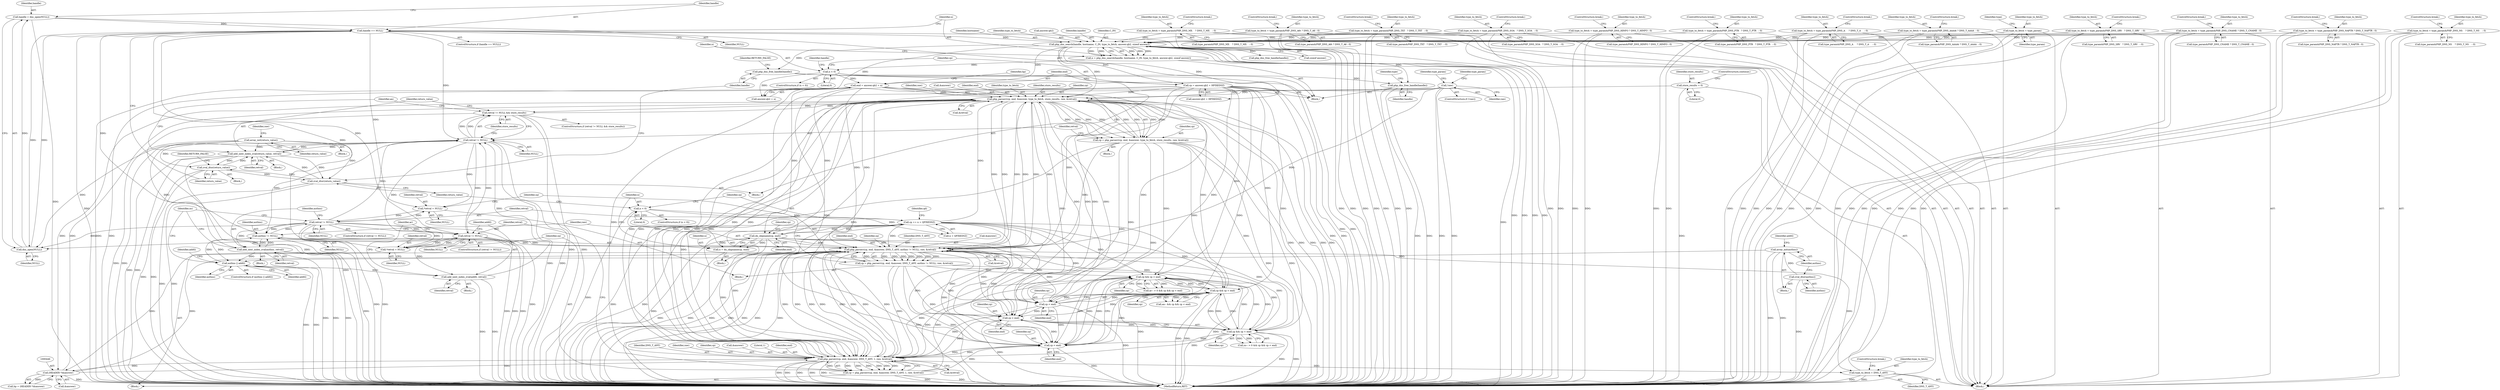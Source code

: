 digraph "0_php-src_2fefae47716d501aec41c1102f3fd4531f070b05@API" {
"1000614" [label="(Call,php_dns_free_handle(handle))"];
"1000411" [label="(Call,php_dns_search(handle, hostname, C_IN, type_to_fetch, answer.qb2, sizeof answer))"];
"1000402" [label="(Call,handle == NULL)"];
"1000397" [label="(Call,handle = dns_open(NULL))"];
"1000399" [label="(Call,dns_open(NULL))"];
"1000524" [label="(Call,retval != NULL)"];
"1000568" [label="(Call,retval != NULL)"];
"1000550" [label="(Call,*retval = NULL)"];
"1000561" [label="(Call,authns != NULL)"];
"1000533" [label="(Call,authns || addtl)"];
"1000572" [label="(Call,add_next_index_zval(authns, retval))"];
"1000174" [label="(Call,array_init(authns))"];
"1000172" [label="(Call,zval_dtor(authns))"];
"1000611" [label="(Call,add_next_index_zval(addtl, retval))"];
"1000607" [label="(Call,retval != NULL)"];
"1000591" [label="(Call,*retval = NULL)"];
"1000529" [label="(Call,add_next_index_zval(return_value, retval))"];
"1000209" [label="(Call,array_init(return_value))"];
"1000406" [label="(Call,zval_dtor(return_value))"];
"1000489" [label="(Call,zval_dtor(return_value))"];
"1000325" [label="(Call,type_to_fetch = type_param&PHP_DNS_MX    ? DNS_T_MX    : 0)"];
"1000375" [label="(Call,type_to_fetch = type_param&PHP_DNS_A6\t ? DNS_T_A6 : 0)"];
"1000335" [label="(Call,type_to_fetch = type_param&PHP_DNS_TXT   ? DNS_T_TXT   : 0)"];
"1000295" [label="(Call,type_to_fetch = type_param&PHP_DNS_SOA   ? DNS_T_SOA   : 0)"];
"1000315" [label="(Call,type_to_fetch = type_param&PHP_DNS_HINFO ? DNS_T_HINFO : 0)"];
"1000305" [label="(Call,type_to_fetch = type_param&PHP_DNS_PTR   ? DNS_T_PTR   : 0)"];
"1000265" [label="(Call,type_to_fetch = type_param&PHP_DNS_A     ? DNS_T_A     : 0)"];
"1000390" [label="(Call,type_to_fetch = DNS_T_ANY)"];
"1000555" [label="(Call,php_parserr(cp, end, &answer, DNS_T_ANY, authns != NULL, raw, &retval))"];
"1000553" [label="(Call,cp = php_parserr(cp, end, &answer, DNS_T_ANY, authns != NULL, raw, &retval))"];
"1000510" [label="(Call,cp = php_parserr(cp, end, &answer, type_to_fetch, store_results, raw, &retval))"];
"1000512" [label="(Call,php_parserr(cp, end, &answer, type_to_fetch, store_results, raw, &retval))"];
"1000494" [label="(Call,cp += n + QFIXEDSZ)"];
"1000485" [label="(Call,n < 0)"];
"1000479" [label="(Call,n = dn_skipname(cp, end))"];
"1000481" [label="(Call,dn_skipname(cp, end))"];
"1000429" [label="(Call,cp = answer.qb2 + HFIXEDSZ)"];
"1000436" [label="(Call,end = answer.qb2 + n)"];
"1000422" [label="(Call,n < 0)"];
"1000409" [label="(Call,n = php_dns_search(handle, hostname, C_IN, type_to_fetch, answer.qb2, sizeof answer))"];
"1000503" [label="(Call,cp && cp < end)"];
"1000505" [label="(Call,cp < end)"];
"1000584" [label="(Call,cp && cp < end)"];
"1000594" [label="(Call,cp = php_parserr(cp, end, &answer, DNS_T_ANY, 1, raw, &retval))"];
"1000596" [label="(Call,php_parserr(cp, end, &answer, DNS_T_ANY, 1, raw, &retval))"];
"1000543" [label="(Call,cp && cp < end)"];
"1000545" [label="(Call,cp < end)"];
"1000586" [label="(Call,cp < end)"];
"1000445" [label="(Call,(HEADER *)&answer)"];
"1000184" [label="(Call,!raw)"];
"1000523" [label="(Call,retval != NULL && store_results)"];
"1000385" [label="(Call,store_results = 0)"];
"1000345" [label="(Call,type_to_fetch = type_param&PHP_DNS_AAAA\t ? DNS_T_AAAA  : 0)"];
"1000255" [label="(Call,type_to_fetch = type_param)"];
"1000355" [label="(Call,type_to_fetch = type_param&PHP_DNS_SRV   ? DNS_T_SRV   : 0)"];
"1000285" [label="(Call,type_to_fetch = type_param&PHP_DNS_CNAME ? DNS_T_CNAME : 0)"];
"1000365" [label="(Call,type_to_fetch = type_param&PHP_DNS_NAPTR ? DNS_T_NAPTR : 0)"];
"1000275" [label="(Call,type_to_fetch = type_param&PHP_DNS_NS    ? DNS_T_NS    : 0)"];
"1000491" [label="(Call,php_dns_free_handle(handle))"];
"1000396" [label="(Block,)"];
"1000404" [label="(Identifier,NULL)"];
"1000246" [label="(Identifier,type)"];
"1000175" [label="(Identifier,authns)"];
"1000484" [label="(ControlStructure,if (n < 0))"];
"1000500" [label="(Call,an-- && cp && cp < end)"];
"1000296" [label="(Identifier,type_to_fetch)"];
"1000409" [label="(Call,n = php_dns_search(handle, hostname, C_IN, type_to_fetch, answer.qb2, sizeof answer))"];
"1000607" [label="(Call,retval != NULL)"];
"1000363" [label="(ControlStructure,break;)"];
"1000570" [label="(Identifier,NULL)"];
"1000613" [label="(Identifier,retval)"];
"1000386" [label="(Identifier,store_results)"];
"1000267" [label="(Call,type_param&PHP_DNS_A     ? DNS_T_A     : 0)"];
"1000572" [label="(Call,add_next_index_zval(authns, retval))"];
"1000266" [label="(Identifier,type_to_fetch)"];
"1000614" [label="(Call,php_dns_free_handle(handle))"];
"1000591" [label="(Call,*retval = NULL)"];
"1000177" [label="(Identifier,addtl)"];
"1000478" [label="(Block,)"];
"1000422" [label="(Call,n < 0)"];
"1000447" [label="(Call,&answer)"];
"1000411" [label="(Call,php_dns_search(handle, hostname, C_IN, type_to_fetch, answer.qb2, sizeof answer))"];
"1000317" [label="(Call,type_param&PHP_DNS_HINFO ? DNS_T_HINFO : 0)"];
"1000541" [label="(Identifier,ns)"];
"1000571" [label="(Block,)"];
"1000257" [label="(Identifier,type_param)"];
"1000513" [label="(Identifier,cp)"];
"1000546" [label="(Identifier,cp)"];
"1000297" [label="(Call,type_param&PHP_DNS_SOA   ? DNS_T_SOA   : 0)"];
"1000413" [label="(Identifier,hostname)"];
"1000486" [label="(Identifier,n)"];
"1000276" [label="(Identifier,type_to_fetch)"];
"1000567" [label="(ControlStructure,if (retval != NULL))"];
"1000427" [label="(Identifier,handle)"];
"1000345" [label="(Call,type_to_fetch = type_param&PHP_DNS_AAAA\t ? DNS_T_AAAA  : 0)"];
"1000560" [label="(Identifier,DNS_T_ANY)"];
"1000212" [label="(Identifier,raw)"];
"1000586" [label="(Call,cp < end)"];
"1000610" [label="(Block,)"];
"1000393" [label="(ControlStructure,break;)"];
"1000392" [label="(Identifier,DNS_T_ANY)"];
"1000544" [label="(Identifier,cp)"];
"1000576" [label="(Identifier,addtl)"];
"1000551" [label="(Identifier,retval)"];
"1000488" [label="(Block,)"];
"1000543" [label="(Call,cp && cp < end)"];
"1000277" [label="(Call,type_param&PHP_DNS_NS    ? DNS_T_NS    : 0)"];
"1000615" [label="(Identifier,handle)"];
"1000335" [label="(Call,type_to_fetch = type_param&PHP_DNS_TXT   ? DNS_T_TXT   : 0)"];
"1000519" [label="(Identifier,raw)"];
"1000502" [label="(Identifier,an)"];
"1000515" [label="(Call,&answer)"];
"1000385" [label="(Call,store_results = 0)"];
"1000579" [label="(Call,ar-- > 0 && cp && cp < end)"];
"1000210" [label="(Identifier,return_value)"];
"1000400" [label="(Identifier,NULL)"];
"1000514" [label="(Identifier,end)"];
"1000424" [label="(Literal,0)"];
"1000391" [label="(Identifier,type_to_fetch)"];
"1000602" [label="(Literal,1)"];
"1000259" [label="(Identifier,type)"];
"1000555" [label="(Call,php_parserr(cp, end, &answer, DNS_T_ANY, authns != NULL, raw, &retval))"];
"1000445" [label="(Call,(HEADER *)&answer)"];
"1000510" [label="(Call,cp = php_parserr(cp, end, &answer, type_to_fetch, store_results, raw, &retval))"];
"1000183" [label="(ControlStructure,if (!raw))"];
"1000408" [label="(Identifier,RETURN_FALSE)"];
"1000265" [label="(Call,type_to_fetch = type_param&PHP_DNS_A     ? DNS_T_A     : 0)"];
"1000405" [label="(Block,)"];
"1000375" [label="(Call,type_to_fetch = type_param&PHP_DNS_A6\t ? DNS_T_A6 : 0)"];
"1000325" [label="(Call,type_to_fetch = type_param&PHP_DNS_MX    ? DNS_T_MX    : 0)"];
"1000346" [label="(Identifier,type_to_fetch)"];
"1000491" [label="(Call,php_dns_free_handle(handle))"];
"1000520" [label="(Call,&retval)"];
"1000538" [label="(Call,ns-- > 0 && cp && cp < end)"];
"1000558" [label="(Call,&answer)"];
"1000512" [label="(Call,php_parserr(cp, end, &answer, type_to_fetch, store_results, raw, &retval))"];
"1000209" [label="(Call,array_init(return_value))"];
"1000275" [label="(Call,type_to_fetch = type_param&PHP_DNS_NS    ? DNS_T_NS    : 0)"];
"1000185" [label="(Identifier,raw)"];
"1000415" [label="(Identifier,type_to_fetch)"];
"1000608" [label="(Identifier,retval)"];
"1000366" [label="(Identifier,type_to_fetch)"];
"1000557" [label="(Identifier,end)"];
"1000376" [label="(Identifier,type_to_fetch)"];
"1000431" [label="(Call,answer.qb2 + HFIXEDSZ)"];
"1000305" [label="(Call,type_to_fetch = type_param&PHP_DNS_PTR   ? DNS_T_PTR   : 0)"];
"1000532" [label="(ControlStructure,if (authns || addtl))"];
"1000489" [label="(Call,zval_dtor(return_value))"];
"1000582" [label="(Identifier,ar)"];
"1000303" [label="(ControlStructure,break;)"];
"1000285" [label="(Call,type_to_fetch = type_param&PHP_DNS_CNAME ? DNS_T_CNAME : 0)"];
"1000295" [label="(Call,type_to_fetch = type_param&PHP_DNS_SOA   ? DNS_T_SOA   : 0)"];
"1000593" [label="(Identifier,NULL)"];
"1000430" [label="(Identifier,cp)"];
"1000255" [label="(Call,type_to_fetch = type_param)"];
"1000171" [label="(Block,)"];
"1000256" [label="(Identifier,type_to_fetch)"];
"1000612" [label="(Identifier,addtl)"];
"1000507" [label="(Identifier,end)"];
"1000416" [label="(Call,answer.qb2)"];
"1000550" [label="(Call,*retval = NULL)"];
"1000569" [label="(Identifier,retval)"];
"1000503" [label="(Call,cp && cp < end)"];
"1000426" [label="(Call,php_dns_free_handle(handle))"];
"1000584" [label="(Call,cp && cp < end)"];
"1000365" [label="(Call,type_to_fetch = type_param&PHP_DNS_NAPTR ? DNS_T_NAPTR : 0)"];
"1000327" [label="(Call,type_param&PHP_DNS_MX    ? DNS_T_MX    : 0)"];
"1000438" [label="(Call,answer.qb2 + n)"];
"1000337" [label="(Call,type_param&PHP_DNS_TXT   ? DNS_T_TXT   : 0)"];
"1000336" [label="(Identifier,type_to_fetch)"];
"1000483" [label="(Identifier,end)"];
"1000563" [label="(Identifier,NULL)"];
"1000373" [label="(ControlStructure,break;)"];
"1000565" [label="(Call,&retval)"];
"1000283" [label="(ControlStructure,break;)"];
"1000554" [label="(Identifier,cp)"];
"1000323" [label="(ControlStructure,break;)"];
"1000315" [label="(Call,type_to_fetch = type_param&PHP_DNS_HINFO ? DNS_T_HINFO : 0)"];
"1000110" [label="(Block,)"];
"1000553" [label="(Call,cp = php_parserr(cp, end, &answer, DNS_T_ANY, authns != NULL, raw, &retval))"];
"1000588" [label="(Identifier,end)"];
"1000412" [label="(Identifier,handle)"];
"1000545" [label="(Call,cp < end)"];
"1000504" [label="(Identifier,cp)"];
"1000443" [label="(Call,hp = (HEADER *)&answer)"];
"1000387" [label="(Literal,0)"];
"1000173" [label="(Identifier,authns)"];
"1000353" [label="(ControlStructure,break;)"];
"1000253" [label="(Block,)"];
"1000552" [label="(Identifier,NULL)"];
"1000598" [label="(Identifier,end)"];
"1000421" [label="(ControlStructure,if (n < 0))"];
"1000397" [label="(Call,handle = dns_open(NULL))"];
"1000347" [label="(Call,type_param&PHP_DNS_AAAA\t ? DNS_T_AAAA  : 0)"];
"1000383" [label="(ControlStructure,break;)"];
"1000357" [label="(Call,type_param&PHP_DNS_SRV   ? DNS_T_SRV   : 0)"];
"1000356" [label="(Identifier,type_to_fetch)"];
"1000496" [label="(Call,n + QFIXEDSZ)"];
"1000493" [label="(Identifier,RETURN_FALSE)"];
"1000522" [label="(ControlStructure,if (retval != NULL && store_results))"];
"1000511" [label="(Identifier,cp)"];
"1000530" [label="(Identifier,return_value)"];
"1000494" [label="(Call,cp += n + QFIXEDSZ)"];
"1000495" [label="(Identifier,cp)"];
"1000601" [label="(Identifier,DNS_T_ANY)"];
"1000202" [label="(Identifier,type_param)"];
"1000407" [label="(Identifier,return_value)"];
"1000287" [label="(Call,type_param&PHP_DNS_CNAME ? DNS_T_CNAME : 0)"];
"1000492" [label="(Identifier,handle)"];
"1000367" [label="(Call,type_param&PHP_DNS_NAPTR ? DNS_T_NAPTR : 0)"];
"1000564" [label="(Identifier,raw)"];
"1000326" [label="(Identifier,type_to_fetch)"];
"1000479" [label="(Call,n = dn_skipname(cp, end))"];
"1000414" [label="(Identifier,C_IN)"];
"1000547" [label="(Identifier,end)"];
"1000333" [label="(ControlStructure,break;)"];
"1000437" [label="(Identifier,end)"];
"1000604" [label="(Call,&retval)"];
"1000585" [label="(Identifier,cp)"];
"1000562" [label="(Identifier,authns)"];
"1000307" [label="(Call,type_param&PHP_DNS_PTR   ? DNS_T_PTR   : 0)"];
"1000390" [label="(Call,type_to_fetch = DNS_T_ANY)"];
"1000286" [label="(Identifier,type_to_fetch)"];
"1000403" [label="(Identifier,handle)"];
"1000548" [label="(Block,)"];
"1000611" [label="(Call,add_next_index_zval(addtl, retval))"];
"1000487" [label="(Literal,0)"];
"1000587" [label="(Identifier,cp)"];
"1000506" [label="(Identifier,cp)"];
"1000476" [label="(Identifier,qd)"];
"1000490" [label="(Identifier,return_value)"];
"1000603" [label="(Identifier,raw)"];
"1000594" [label="(Call,cp = php_parserr(cp, end, &answer, DNS_T_ANY, 1, raw, &retval))"];
"1000529" [label="(Call,add_next_index_zval(return_value, retval))"];
"1000533" [label="(Call,authns || addtl)"];
"1000399" [label="(Call,dns_open(NULL))"];
"1000556" [label="(Identifier,cp)"];
"1000595" [label="(Identifier,cp)"];
"1000480" [label="(Identifier,n)"];
"1000531" [label="(Identifier,retval)"];
"1000190" [label="(Identifier,type_param)"];
"1000609" [label="(Identifier,NULL)"];
"1000526" [label="(Identifier,NULL)"];
"1000534" [label="(Identifier,authns)"];
"1000316" [label="(Identifier,type_to_fetch)"];
"1000528" [label="(Block,)"];
"1000273" [label="(ControlStructure,break;)"];
"1000436" [label="(Call,end = answer.qb2 + n)"];
"1000508" [label="(Block,)"];
"1000527" [label="(Identifier,store_results)"];
"1000596" [label="(Call,php_parserr(cp, end, &answer, DNS_T_ANY, 1, raw, &retval))"];
"1000525" [label="(Identifier,retval)"];
"1000174" [label="(Call,array_init(authns))"];
"1000355" [label="(Call,type_to_fetch = type_param&PHP_DNS_SRV   ? DNS_T_SRV   : 0)"];
"1000517" [label="(Identifier,type_to_fetch)"];
"1000406" [label="(Call,zval_dtor(return_value))"];
"1000377" [label="(Call,type_param&PHP_DNS_A6\t ? DNS_T_A6 : 0)"];
"1000606" [label="(ControlStructure,if (retval != NULL))"];
"1000597" [label="(Identifier,cp)"];
"1000485" [label="(Call,n < 0)"];
"1000401" [label="(ControlStructure,if (handle == NULL))"];
"1000313" [label="(ControlStructure,break;)"];
"1000573" [label="(Identifier,authns)"];
"1000184" [label="(Call,!raw)"];
"1000589" [label="(Block,)"];
"1000523" [label="(Call,retval != NULL && store_results)"];
"1000429" [label="(Call,cp = answer.qb2 + HFIXEDSZ)"];
"1000574" [label="(Identifier,retval)"];
"1000423" [label="(Identifier,n)"];
"1000398" [label="(Identifier,handle)"];
"1000561" [label="(Call,authns != NULL)"];
"1000306" [label="(Identifier,type_to_fetch)"];
"1000524" [label="(Call,retval != NULL)"];
"1000535" [label="(Identifier,addtl)"];
"1000419" [label="(Call,sizeof answer)"];
"1000482" [label="(Identifier,cp)"];
"1000592" [label="(Identifier,retval)"];
"1000410" [label="(Identifier,n)"];
"1000505" [label="(Call,cp < end)"];
"1000444" [label="(Identifier,hp)"];
"1000388" [label="(ControlStructure,continue;)"];
"1000599" [label="(Call,&answer)"];
"1000616" [label="(MethodReturn,RET)"];
"1000343" [label="(ControlStructure,break;)"];
"1000402" [label="(Call,handle == NULL)"];
"1000568" [label="(Call,retval != NULL)"];
"1000481" [label="(Call,dn_skipname(cp, end))"];
"1000172" [label="(Call,zval_dtor(authns))"];
"1000293" [label="(ControlStructure,break;)"];
"1000518" [label="(Identifier,store_results)"];
"1000614" -> "1000396"  [label="AST: "];
"1000614" -> "1000615"  [label="CFG: "];
"1000615" -> "1000614"  [label="AST: "];
"1000246" -> "1000614"  [label="CFG: "];
"1000614" -> "1000616"  [label="DDG: "];
"1000614" -> "1000616"  [label="DDG: "];
"1000411" -> "1000614"  [label="DDG: "];
"1000491" -> "1000614"  [label="DDG: "];
"1000411" -> "1000409"  [label="AST: "];
"1000411" -> "1000419"  [label="CFG: "];
"1000412" -> "1000411"  [label="AST: "];
"1000413" -> "1000411"  [label="AST: "];
"1000414" -> "1000411"  [label="AST: "];
"1000415" -> "1000411"  [label="AST: "];
"1000416" -> "1000411"  [label="AST: "];
"1000419" -> "1000411"  [label="AST: "];
"1000409" -> "1000411"  [label="CFG: "];
"1000411" -> "1000616"  [label="DDG: "];
"1000411" -> "1000616"  [label="DDG: "];
"1000411" -> "1000616"  [label="DDG: "];
"1000411" -> "1000616"  [label="DDG: "];
"1000411" -> "1000409"  [label="DDG: "];
"1000411" -> "1000409"  [label="DDG: "];
"1000411" -> "1000409"  [label="DDG: "];
"1000411" -> "1000409"  [label="DDG: "];
"1000411" -> "1000409"  [label="DDG: "];
"1000402" -> "1000411"  [label="DDG: "];
"1000325" -> "1000411"  [label="DDG: "];
"1000375" -> "1000411"  [label="DDG: "];
"1000335" -> "1000411"  [label="DDG: "];
"1000295" -> "1000411"  [label="DDG: "];
"1000315" -> "1000411"  [label="DDG: "];
"1000305" -> "1000411"  [label="DDG: "];
"1000265" -> "1000411"  [label="DDG: "];
"1000390" -> "1000411"  [label="DDG: "];
"1000345" -> "1000411"  [label="DDG: "];
"1000255" -> "1000411"  [label="DDG: "];
"1000355" -> "1000411"  [label="DDG: "];
"1000285" -> "1000411"  [label="DDG: "];
"1000365" -> "1000411"  [label="DDG: "];
"1000275" -> "1000411"  [label="DDG: "];
"1000411" -> "1000426"  [label="DDG: "];
"1000411" -> "1000429"  [label="DDG: "];
"1000411" -> "1000431"  [label="DDG: "];
"1000411" -> "1000436"  [label="DDG: "];
"1000411" -> "1000438"  [label="DDG: "];
"1000411" -> "1000491"  [label="DDG: "];
"1000411" -> "1000512"  [label="DDG: "];
"1000402" -> "1000401"  [label="AST: "];
"1000402" -> "1000404"  [label="CFG: "];
"1000403" -> "1000402"  [label="AST: "];
"1000404" -> "1000402"  [label="AST: "];
"1000407" -> "1000402"  [label="CFG: "];
"1000410" -> "1000402"  [label="CFG: "];
"1000402" -> "1000616"  [label="DDG: "];
"1000402" -> "1000616"  [label="DDG: "];
"1000402" -> "1000399"  [label="DDG: "];
"1000397" -> "1000402"  [label="DDG: "];
"1000399" -> "1000402"  [label="DDG: "];
"1000402" -> "1000524"  [label="DDG: "];
"1000402" -> "1000550"  [label="DDG: "];
"1000402" -> "1000561"  [label="DDG: "];
"1000402" -> "1000591"  [label="DDG: "];
"1000402" -> "1000607"  [label="DDG: "];
"1000397" -> "1000396"  [label="AST: "];
"1000397" -> "1000399"  [label="CFG: "];
"1000398" -> "1000397"  [label="AST: "];
"1000399" -> "1000397"  [label="AST: "];
"1000403" -> "1000397"  [label="CFG: "];
"1000397" -> "1000616"  [label="DDG: "];
"1000399" -> "1000397"  [label="DDG: "];
"1000399" -> "1000400"  [label="CFG: "];
"1000400" -> "1000399"  [label="AST: "];
"1000524" -> "1000399"  [label="DDG: "];
"1000568" -> "1000399"  [label="DDG: "];
"1000607" -> "1000399"  [label="DDG: "];
"1000524" -> "1000523"  [label="AST: "];
"1000524" -> "1000526"  [label="CFG: "];
"1000525" -> "1000524"  [label="AST: "];
"1000526" -> "1000524"  [label="AST: "];
"1000527" -> "1000524"  [label="CFG: "];
"1000523" -> "1000524"  [label="CFG: "];
"1000524" -> "1000616"  [label="DDG: "];
"1000524" -> "1000616"  [label="DDG: "];
"1000524" -> "1000523"  [label="DDG: "];
"1000524" -> "1000523"  [label="DDG: "];
"1000568" -> "1000524"  [label="DDG: "];
"1000611" -> "1000524"  [label="DDG: "];
"1000529" -> "1000524"  [label="DDG: "];
"1000607" -> "1000524"  [label="DDG: "];
"1000572" -> "1000524"  [label="DDG: "];
"1000524" -> "1000529"  [label="DDG: "];
"1000524" -> "1000550"  [label="DDG: "];
"1000524" -> "1000561"  [label="DDG: "];
"1000524" -> "1000591"  [label="DDG: "];
"1000524" -> "1000607"  [label="DDG: "];
"1000568" -> "1000567"  [label="AST: "];
"1000568" -> "1000570"  [label="CFG: "];
"1000569" -> "1000568"  [label="AST: "];
"1000570" -> "1000568"  [label="AST: "];
"1000541" -> "1000568"  [label="CFG: "];
"1000573" -> "1000568"  [label="CFG: "];
"1000568" -> "1000616"  [label="DDG: "];
"1000568" -> "1000616"  [label="DDG: "];
"1000568" -> "1000616"  [label="DDG: "];
"1000568" -> "1000550"  [label="DDG: "];
"1000568" -> "1000561"  [label="DDG: "];
"1000550" -> "1000568"  [label="DDG: "];
"1000561" -> "1000568"  [label="DDG: "];
"1000568" -> "1000572"  [label="DDG: "];
"1000568" -> "1000591"  [label="DDG: "];
"1000568" -> "1000607"  [label="DDG: "];
"1000550" -> "1000548"  [label="AST: "];
"1000550" -> "1000552"  [label="CFG: "];
"1000551" -> "1000550"  [label="AST: "];
"1000552" -> "1000550"  [label="AST: "];
"1000554" -> "1000550"  [label="CFG: "];
"1000561" -> "1000555"  [label="AST: "];
"1000561" -> "1000563"  [label="CFG: "];
"1000562" -> "1000561"  [label="AST: "];
"1000563" -> "1000561"  [label="AST: "];
"1000564" -> "1000561"  [label="CFG: "];
"1000561" -> "1000616"  [label="DDG: "];
"1000561" -> "1000533"  [label="DDG: "];
"1000561" -> "1000555"  [label="DDG: "];
"1000561" -> "1000555"  [label="DDG: "];
"1000533" -> "1000561"  [label="DDG: "];
"1000572" -> "1000561"  [label="DDG: "];
"1000561" -> "1000572"  [label="DDG: "];
"1000533" -> "1000532"  [label="AST: "];
"1000533" -> "1000534"  [label="CFG: "];
"1000533" -> "1000535"  [label="CFG: "];
"1000534" -> "1000533"  [label="AST: "];
"1000535" -> "1000533"  [label="AST: "];
"1000541" -> "1000533"  [label="CFG: "];
"1000576" -> "1000533"  [label="CFG: "];
"1000533" -> "1000616"  [label="DDG: "];
"1000533" -> "1000616"  [label="DDG: "];
"1000572" -> "1000533"  [label="DDG: "];
"1000174" -> "1000533"  [label="DDG: "];
"1000533" -> "1000611"  [label="DDG: "];
"1000572" -> "1000571"  [label="AST: "];
"1000572" -> "1000574"  [label="CFG: "];
"1000573" -> "1000572"  [label="AST: "];
"1000574" -> "1000572"  [label="AST: "];
"1000541" -> "1000572"  [label="CFG: "];
"1000572" -> "1000616"  [label="DDG: "];
"1000572" -> "1000616"  [label="DDG: "];
"1000572" -> "1000616"  [label="DDG: "];
"1000174" -> "1000171"  [label="AST: "];
"1000174" -> "1000175"  [label="CFG: "];
"1000175" -> "1000174"  [label="AST: "];
"1000177" -> "1000174"  [label="CFG: "];
"1000174" -> "1000616"  [label="DDG: "];
"1000174" -> "1000616"  [label="DDG: "];
"1000172" -> "1000174"  [label="DDG: "];
"1000172" -> "1000171"  [label="AST: "];
"1000172" -> "1000173"  [label="CFG: "];
"1000173" -> "1000172"  [label="AST: "];
"1000175" -> "1000172"  [label="CFG: "];
"1000172" -> "1000616"  [label="DDG: "];
"1000611" -> "1000610"  [label="AST: "];
"1000611" -> "1000613"  [label="CFG: "];
"1000612" -> "1000611"  [label="AST: "];
"1000613" -> "1000611"  [label="AST: "];
"1000582" -> "1000611"  [label="CFG: "];
"1000611" -> "1000616"  [label="DDG: "];
"1000611" -> "1000616"  [label="DDG: "];
"1000607" -> "1000611"  [label="DDG: "];
"1000607" -> "1000606"  [label="AST: "];
"1000607" -> "1000609"  [label="CFG: "];
"1000608" -> "1000607"  [label="AST: "];
"1000609" -> "1000607"  [label="AST: "];
"1000582" -> "1000607"  [label="CFG: "];
"1000612" -> "1000607"  [label="CFG: "];
"1000607" -> "1000616"  [label="DDG: "];
"1000607" -> "1000616"  [label="DDG: "];
"1000607" -> "1000616"  [label="DDG: "];
"1000607" -> "1000591"  [label="DDG: "];
"1000591" -> "1000607"  [label="DDG: "];
"1000591" -> "1000589"  [label="AST: "];
"1000591" -> "1000593"  [label="CFG: "];
"1000592" -> "1000591"  [label="AST: "];
"1000593" -> "1000591"  [label="AST: "];
"1000595" -> "1000591"  [label="CFG: "];
"1000529" -> "1000528"  [label="AST: "];
"1000529" -> "1000531"  [label="CFG: "];
"1000530" -> "1000529"  [label="AST: "];
"1000531" -> "1000529"  [label="AST: "];
"1000502" -> "1000529"  [label="CFG: "];
"1000529" -> "1000616"  [label="DDG: "];
"1000529" -> "1000616"  [label="DDG: "];
"1000529" -> "1000616"  [label="DDG: "];
"1000529" -> "1000406"  [label="DDG: "];
"1000529" -> "1000489"  [label="DDG: "];
"1000209" -> "1000529"  [label="DDG: "];
"1000406" -> "1000529"  [label="DDG: "];
"1000489" -> "1000529"  [label="DDG: "];
"1000209" -> "1000110"  [label="AST: "];
"1000209" -> "1000210"  [label="CFG: "];
"1000210" -> "1000209"  [label="AST: "];
"1000212" -> "1000209"  [label="CFG: "];
"1000209" -> "1000616"  [label="DDG: "];
"1000209" -> "1000616"  [label="DDG: "];
"1000209" -> "1000406"  [label="DDG: "];
"1000209" -> "1000489"  [label="DDG: "];
"1000406" -> "1000405"  [label="AST: "];
"1000406" -> "1000407"  [label="CFG: "];
"1000407" -> "1000406"  [label="AST: "];
"1000408" -> "1000406"  [label="CFG: "];
"1000406" -> "1000616"  [label="DDG: "];
"1000406" -> "1000616"  [label="DDG: "];
"1000489" -> "1000406"  [label="DDG: "];
"1000406" -> "1000489"  [label="DDG: "];
"1000489" -> "1000488"  [label="AST: "];
"1000489" -> "1000490"  [label="CFG: "];
"1000490" -> "1000489"  [label="AST: "];
"1000492" -> "1000489"  [label="CFG: "];
"1000489" -> "1000616"  [label="DDG: "];
"1000489" -> "1000616"  [label="DDG: "];
"1000325" -> "1000253"  [label="AST: "];
"1000325" -> "1000327"  [label="CFG: "];
"1000326" -> "1000325"  [label="AST: "];
"1000327" -> "1000325"  [label="AST: "];
"1000333" -> "1000325"  [label="CFG: "];
"1000325" -> "1000616"  [label="DDG: "];
"1000325" -> "1000616"  [label="DDG: "];
"1000375" -> "1000253"  [label="AST: "];
"1000375" -> "1000377"  [label="CFG: "];
"1000376" -> "1000375"  [label="AST: "];
"1000377" -> "1000375"  [label="AST: "];
"1000383" -> "1000375"  [label="CFG: "];
"1000375" -> "1000616"  [label="DDG: "];
"1000375" -> "1000616"  [label="DDG: "];
"1000335" -> "1000253"  [label="AST: "];
"1000335" -> "1000337"  [label="CFG: "];
"1000336" -> "1000335"  [label="AST: "];
"1000337" -> "1000335"  [label="AST: "];
"1000343" -> "1000335"  [label="CFG: "];
"1000335" -> "1000616"  [label="DDG: "];
"1000335" -> "1000616"  [label="DDG: "];
"1000295" -> "1000253"  [label="AST: "];
"1000295" -> "1000297"  [label="CFG: "];
"1000296" -> "1000295"  [label="AST: "];
"1000297" -> "1000295"  [label="AST: "];
"1000303" -> "1000295"  [label="CFG: "];
"1000295" -> "1000616"  [label="DDG: "];
"1000295" -> "1000616"  [label="DDG: "];
"1000315" -> "1000253"  [label="AST: "];
"1000315" -> "1000317"  [label="CFG: "];
"1000316" -> "1000315"  [label="AST: "];
"1000317" -> "1000315"  [label="AST: "];
"1000323" -> "1000315"  [label="CFG: "];
"1000315" -> "1000616"  [label="DDG: "];
"1000315" -> "1000616"  [label="DDG: "];
"1000305" -> "1000253"  [label="AST: "];
"1000305" -> "1000307"  [label="CFG: "];
"1000306" -> "1000305"  [label="AST: "];
"1000307" -> "1000305"  [label="AST: "];
"1000313" -> "1000305"  [label="CFG: "];
"1000305" -> "1000616"  [label="DDG: "];
"1000305" -> "1000616"  [label="DDG: "];
"1000265" -> "1000253"  [label="AST: "];
"1000265" -> "1000267"  [label="CFG: "];
"1000266" -> "1000265"  [label="AST: "];
"1000267" -> "1000265"  [label="AST: "];
"1000273" -> "1000265"  [label="CFG: "];
"1000265" -> "1000616"  [label="DDG: "];
"1000265" -> "1000616"  [label="DDG: "];
"1000390" -> "1000253"  [label="AST: "];
"1000390" -> "1000392"  [label="CFG: "];
"1000391" -> "1000390"  [label="AST: "];
"1000392" -> "1000390"  [label="AST: "];
"1000393" -> "1000390"  [label="CFG: "];
"1000390" -> "1000616"  [label="DDG: "];
"1000390" -> "1000616"  [label="DDG: "];
"1000555" -> "1000390"  [label="DDG: "];
"1000596" -> "1000390"  [label="DDG: "];
"1000555" -> "1000553"  [label="AST: "];
"1000555" -> "1000565"  [label="CFG: "];
"1000556" -> "1000555"  [label="AST: "];
"1000557" -> "1000555"  [label="AST: "];
"1000558" -> "1000555"  [label="AST: "];
"1000560" -> "1000555"  [label="AST: "];
"1000564" -> "1000555"  [label="AST: "];
"1000565" -> "1000555"  [label="AST: "];
"1000553" -> "1000555"  [label="CFG: "];
"1000555" -> "1000616"  [label="DDG: "];
"1000555" -> "1000616"  [label="DDG: "];
"1000555" -> "1000616"  [label="DDG: "];
"1000555" -> "1000616"  [label="DDG: "];
"1000555" -> "1000616"  [label="DDG: "];
"1000555" -> "1000616"  [label="DDG: "];
"1000555" -> "1000445"  [label="DDG: "];
"1000555" -> "1000512"  [label="DDG: "];
"1000555" -> "1000512"  [label="DDG: "];
"1000555" -> "1000545"  [label="DDG: "];
"1000555" -> "1000553"  [label="DDG: "];
"1000555" -> "1000553"  [label="DDG: "];
"1000555" -> "1000553"  [label="DDG: "];
"1000555" -> "1000553"  [label="DDG: "];
"1000555" -> "1000553"  [label="DDG: "];
"1000555" -> "1000553"  [label="DDG: "];
"1000555" -> "1000553"  [label="DDG: "];
"1000553" -> "1000555"  [label="DDG: "];
"1000510" -> "1000555"  [label="DDG: "];
"1000494" -> "1000555"  [label="DDG: "];
"1000429" -> "1000555"  [label="DDG: "];
"1000543" -> "1000555"  [label="DDG: "];
"1000503" -> "1000555"  [label="DDG: "];
"1000436" -> "1000555"  [label="DDG: "];
"1000512" -> "1000555"  [label="DDG: "];
"1000512" -> "1000555"  [label="DDG: "];
"1000512" -> "1000555"  [label="DDG: "];
"1000512" -> "1000555"  [label="DDG: "];
"1000481" -> "1000555"  [label="DDG: "];
"1000545" -> "1000555"  [label="DDG: "];
"1000505" -> "1000555"  [label="DDG: "];
"1000445" -> "1000555"  [label="DDG: "];
"1000596" -> "1000555"  [label="DDG: "];
"1000596" -> "1000555"  [label="DDG: "];
"1000596" -> "1000555"  [label="DDG: "];
"1000184" -> "1000555"  [label="DDG: "];
"1000555" -> "1000586"  [label="DDG: "];
"1000555" -> "1000596"  [label="DDG: "];
"1000555" -> "1000596"  [label="DDG: "];
"1000555" -> "1000596"  [label="DDG: "];
"1000555" -> "1000596"  [label="DDG: "];
"1000555" -> "1000596"  [label="DDG: "];
"1000553" -> "1000548"  [label="AST: "];
"1000554" -> "1000553"  [label="AST: "];
"1000569" -> "1000553"  [label="CFG: "];
"1000553" -> "1000616"  [label="DDG: "];
"1000553" -> "1000616"  [label="DDG: "];
"1000553" -> "1000543"  [label="DDG: "];
"1000553" -> "1000545"  [label="DDG: "];
"1000553" -> "1000584"  [label="DDG: "];
"1000553" -> "1000586"  [label="DDG: "];
"1000553" -> "1000596"  [label="DDG: "];
"1000510" -> "1000508"  [label="AST: "];
"1000510" -> "1000512"  [label="CFG: "];
"1000511" -> "1000510"  [label="AST: "];
"1000512" -> "1000510"  [label="AST: "];
"1000525" -> "1000510"  [label="CFG: "];
"1000510" -> "1000616"  [label="DDG: "];
"1000510" -> "1000616"  [label="DDG: "];
"1000510" -> "1000503"  [label="DDG: "];
"1000510" -> "1000505"  [label="DDG: "];
"1000512" -> "1000510"  [label="DDG: "];
"1000512" -> "1000510"  [label="DDG: "];
"1000512" -> "1000510"  [label="DDG: "];
"1000512" -> "1000510"  [label="DDG: "];
"1000512" -> "1000510"  [label="DDG: "];
"1000512" -> "1000510"  [label="DDG: "];
"1000512" -> "1000510"  [label="DDG: "];
"1000510" -> "1000512"  [label="DDG: "];
"1000510" -> "1000543"  [label="DDG: "];
"1000510" -> "1000545"  [label="DDG: "];
"1000510" -> "1000584"  [label="DDG: "];
"1000510" -> "1000586"  [label="DDG: "];
"1000510" -> "1000596"  [label="DDG: "];
"1000512" -> "1000520"  [label="CFG: "];
"1000513" -> "1000512"  [label="AST: "];
"1000514" -> "1000512"  [label="AST: "];
"1000515" -> "1000512"  [label="AST: "];
"1000517" -> "1000512"  [label="AST: "];
"1000518" -> "1000512"  [label="AST: "];
"1000519" -> "1000512"  [label="AST: "];
"1000520" -> "1000512"  [label="AST: "];
"1000512" -> "1000616"  [label="DDG: "];
"1000512" -> "1000616"  [label="DDG: "];
"1000512" -> "1000616"  [label="DDG: "];
"1000512" -> "1000616"  [label="DDG: "];
"1000512" -> "1000616"  [label="DDG: "];
"1000512" -> "1000445"  [label="DDG: "];
"1000512" -> "1000505"  [label="DDG: "];
"1000494" -> "1000512"  [label="DDG: "];
"1000503" -> "1000512"  [label="DDG: "];
"1000429" -> "1000512"  [label="DDG: "];
"1000436" -> "1000512"  [label="DDG: "];
"1000505" -> "1000512"  [label="DDG: "];
"1000481" -> "1000512"  [label="DDG: "];
"1000445" -> "1000512"  [label="DDG: "];
"1000523" -> "1000512"  [label="DDG: "];
"1000385" -> "1000512"  [label="DDG: "];
"1000184" -> "1000512"  [label="DDG: "];
"1000596" -> "1000512"  [label="DDG: "];
"1000596" -> "1000512"  [label="DDG: "];
"1000512" -> "1000523"  [label="DDG: "];
"1000512" -> "1000545"  [label="DDG: "];
"1000512" -> "1000586"  [label="DDG: "];
"1000512" -> "1000596"  [label="DDG: "];
"1000512" -> "1000596"  [label="DDG: "];
"1000512" -> "1000596"  [label="DDG: "];
"1000512" -> "1000596"  [label="DDG: "];
"1000494" -> "1000478"  [label="AST: "];
"1000494" -> "1000496"  [label="CFG: "];
"1000495" -> "1000494"  [label="AST: "];
"1000496" -> "1000494"  [label="AST: "];
"1000476" -> "1000494"  [label="CFG: "];
"1000494" -> "1000616"  [label="DDG: "];
"1000494" -> "1000616"  [label="DDG: "];
"1000494" -> "1000481"  [label="DDG: "];
"1000485" -> "1000494"  [label="DDG: "];
"1000481" -> "1000494"  [label="DDG: "];
"1000494" -> "1000503"  [label="DDG: "];
"1000494" -> "1000505"  [label="DDG: "];
"1000494" -> "1000543"  [label="DDG: "];
"1000494" -> "1000545"  [label="DDG: "];
"1000494" -> "1000584"  [label="DDG: "];
"1000494" -> "1000586"  [label="DDG: "];
"1000494" -> "1000596"  [label="DDG: "];
"1000485" -> "1000484"  [label="AST: "];
"1000485" -> "1000487"  [label="CFG: "];
"1000486" -> "1000485"  [label="AST: "];
"1000487" -> "1000485"  [label="AST: "];
"1000490" -> "1000485"  [label="CFG: "];
"1000495" -> "1000485"  [label="CFG: "];
"1000485" -> "1000616"  [label="DDG: "];
"1000479" -> "1000485"  [label="DDG: "];
"1000485" -> "1000496"  [label="DDG: "];
"1000479" -> "1000478"  [label="AST: "];
"1000479" -> "1000481"  [label="CFG: "];
"1000480" -> "1000479"  [label="AST: "];
"1000481" -> "1000479"  [label="AST: "];
"1000486" -> "1000479"  [label="CFG: "];
"1000479" -> "1000616"  [label="DDG: "];
"1000481" -> "1000479"  [label="DDG: "];
"1000481" -> "1000479"  [label="DDG: "];
"1000481" -> "1000483"  [label="CFG: "];
"1000482" -> "1000481"  [label="AST: "];
"1000483" -> "1000481"  [label="AST: "];
"1000481" -> "1000616"  [label="DDG: "];
"1000429" -> "1000481"  [label="DDG: "];
"1000436" -> "1000481"  [label="DDG: "];
"1000481" -> "1000505"  [label="DDG: "];
"1000481" -> "1000545"  [label="DDG: "];
"1000481" -> "1000586"  [label="DDG: "];
"1000481" -> "1000596"  [label="DDG: "];
"1000429" -> "1000396"  [label="AST: "];
"1000429" -> "1000431"  [label="CFG: "];
"1000430" -> "1000429"  [label="AST: "];
"1000431" -> "1000429"  [label="AST: "];
"1000437" -> "1000429"  [label="CFG: "];
"1000429" -> "1000616"  [label="DDG: "];
"1000429" -> "1000616"  [label="DDG: "];
"1000429" -> "1000503"  [label="DDG: "];
"1000429" -> "1000505"  [label="DDG: "];
"1000429" -> "1000543"  [label="DDG: "];
"1000429" -> "1000545"  [label="DDG: "];
"1000429" -> "1000584"  [label="DDG: "];
"1000429" -> "1000586"  [label="DDG: "];
"1000429" -> "1000596"  [label="DDG: "];
"1000436" -> "1000396"  [label="AST: "];
"1000436" -> "1000438"  [label="CFG: "];
"1000437" -> "1000436"  [label="AST: "];
"1000438" -> "1000436"  [label="AST: "];
"1000444" -> "1000436"  [label="CFG: "];
"1000436" -> "1000616"  [label="DDG: "];
"1000436" -> "1000616"  [label="DDG: "];
"1000422" -> "1000436"  [label="DDG: "];
"1000436" -> "1000505"  [label="DDG: "];
"1000436" -> "1000545"  [label="DDG: "];
"1000436" -> "1000586"  [label="DDG: "];
"1000436" -> "1000596"  [label="DDG: "];
"1000422" -> "1000421"  [label="AST: "];
"1000422" -> "1000424"  [label="CFG: "];
"1000423" -> "1000422"  [label="AST: "];
"1000424" -> "1000422"  [label="AST: "];
"1000427" -> "1000422"  [label="CFG: "];
"1000430" -> "1000422"  [label="CFG: "];
"1000422" -> "1000616"  [label="DDG: "];
"1000422" -> "1000616"  [label="DDG: "];
"1000409" -> "1000422"  [label="DDG: "];
"1000422" -> "1000438"  [label="DDG: "];
"1000409" -> "1000396"  [label="AST: "];
"1000410" -> "1000409"  [label="AST: "];
"1000423" -> "1000409"  [label="CFG: "];
"1000409" -> "1000616"  [label="DDG: "];
"1000503" -> "1000500"  [label="AST: "];
"1000503" -> "1000504"  [label="CFG: "];
"1000503" -> "1000505"  [label="CFG: "];
"1000504" -> "1000503"  [label="AST: "];
"1000505" -> "1000503"  [label="AST: "];
"1000500" -> "1000503"  [label="CFG: "];
"1000503" -> "1000616"  [label="DDG: "];
"1000503" -> "1000616"  [label="DDG: "];
"1000503" -> "1000500"  [label="DDG: "];
"1000503" -> "1000500"  [label="DDG: "];
"1000505" -> "1000503"  [label="DDG: "];
"1000505" -> "1000503"  [label="DDG: "];
"1000584" -> "1000503"  [label="DDG: "];
"1000543" -> "1000503"  [label="DDG: "];
"1000503" -> "1000543"  [label="DDG: "];
"1000503" -> "1000543"  [label="DDG: "];
"1000503" -> "1000545"  [label="DDG: "];
"1000503" -> "1000584"  [label="DDG: "];
"1000503" -> "1000584"  [label="DDG: "];
"1000503" -> "1000586"  [label="DDG: "];
"1000503" -> "1000596"  [label="DDG: "];
"1000505" -> "1000507"  [label="CFG: "];
"1000506" -> "1000505"  [label="AST: "];
"1000507" -> "1000505"  [label="AST: "];
"1000505" -> "1000616"  [label="DDG: "];
"1000505" -> "1000545"  [label="DDG: "];
"1000505" -> "1000586"  [label="DDG: "];
"1000505" -> "1000596"  [label="DDG: "];
"1000584" -> "1000579"  [label="AST: "];
"1000584" -> "1000585"  [label="CFG: "];
"1000584" -> "1000586"  [label="CFG: "];
"1000585" -> "1000584"  [label="AST: "];
"1000586" -> "1000584"  [label="AST: "];
"1000579" -> "1000584"  [label="CFG: "];
"1000584" -> "1000616"  [label="DDG: "];
"1000584" -> "1000616"  [label="DDG: "];
"1000584" -> "1000543"  [label="DDG: "];
"1000584" -> "1000579"  [label="DDG: "];
"1000584" -> "1000579"  [label="DDG: "];
"1000594" -> "1000584"  [label="DDG: "];
"1000586" -> "1000584"  [label="DDG: "];
"1000586" -> "1000584"  [label="DDG: "];
"1000543" -> "1000584"  [label="DDG: "];
"1000543" -> "1000584"  [label="DDG: "];
"1000584" -> "1000596"  [label="DDG: "];
"1000594" -> "1000589"  [label="AST: "];
"1000594" -> "1000596"  [label="CFG: "];
"1000595" -> "1000594"  [label="AST: "];
"1000596" -> "1000594"  [label="AST: "];
"1000608" -> "1000594"  [label="CFG: "];
"1000594" -> "1000616"  [label="DDG: "];
"1000594" -> "1000616"  [label="DDG: "];
"1000594" -> "1000586"  [label="DDG: "];
"1000596" -> "1000594"  [label="DDG: "];
"1000596" -> "1000594"  [label="DDG: "];
"1000596" -> "1000594"  [label="DDG: "];
"1000596" -> "1000594"  [label="DDG: "];
"1000596" -> "1000594"  [label="DDG: "];
"1000596" -> "1000594"  [label="DDG: "];
"1000596" -> "1000594"  [label="DDG: "];
"1000594" -> "1000596"  [label="DDG: "];
"1000596" -> "1000604"  [label="CFG: "];
"1000597" -> "1000596"  [label="AST: "];
"1000598" -> "1000596"  [label="AST: "];
"1000599" -> "1000596"  [label="AST: "];
"1000601" -> "1000596"  [label="AST: "];
"1000602" -> "1000596"  [label="AST: "];
"1000603" -> "1000596"  [label="AST: "];
"1000604" -> "1000596"  [label="AST: "];
"1000596" -> "1000616"  [label="DDG: "];
"1000596" -> "1000616"  [label="DDG: "];
"1000596" -> "1000616"  [label="DDG: "];
"1000596" -> "1000616"  [label="DDG: "];
"1000596" -> "1000616"  [label="DDG: "];
"1000596" -> "1000445"  [label="DDG: "];
"1000596" -> "1000586"  [label="DDG: "];
"1000543" -> "1000596"  [label="DDG: "];
"1000586" -> "1000596"  [label="DDG: "];
"1000545" -> "1000596"  [label="DDG: "];
"1000445" -> "1000596"  [label="DDG: "];
"1000184" -> "1000596"  [label="DDG: "];
"1000543" -> "1000538"  [label="AST: "];
"1000543" -> "1000544"  [label="CFG: "];
"1000543" -> "1000545"  [label="CFG: "];
"1000544" -> "1000543"  [label="AST: "];
"1000545" -> "1000543"  [label="AST: "];
"1000538" -> "1000543"  [label="CFG: "];
"1000543" -> "1000616"  [label="DDG: "];
"1000543" -> "1000616"  [label="DDG: "];
"1000543" -> "1000538"  [label="DDG: "];
"1000543" -> "1000538"  [label="DDG: "];
"1000545" -> "1000543"  [label="DDG: "];
"1000545" -> "1000543"  [label="DDG: "];
"1000543" -> "1000586"  [label="DDG: "];
"1000545" -> "1000547"  [label="CFG: "];
"1000546" -> "1000545"  [label="AST: "];
"1000547" -> "1000545"  [label="AST: "];
"1000545" -> "1000616"  [label="DDG: "];
"1000545" -> "1000586"  [label="DDG: "];
"1000586" -> "1000588"  [label="CFG: "];
"1000587" -> "1000586"  [label="AST: "];
"1000588" -> "1000586"  [label="AST: "];
"1000586" -> "1000616"  [label="DDG: "];
"1000445" -> "1000443"  [label="AST: "];
"1000445" -> "1000447"  [label="CFG: "];
"1000446" -> "1000445"  [label="AST: "];
"1000447" -> "1000445"  [label="AST: "];
"1000443" -> "1000445"  [label="CFG: "];
"1000445" -> "1000616"  [label="DDG: "];
"1000445" -> "1000443"  [label="DDG: "];
"1000184" -> "1000183"  [label="AST: "];
"1000184" -> "1000185"  [label="CFG: "];
"1000185" -> "1000184"  [label="AST: "];
"1000190" -> "1000184"  [label="CFG: "];
"1000202" -> "1000184"  [label="CFG: "];
"1000184" -> "1000616"  [label="DDG: "];
"1000184" -> "1000616"  [label="DDG: "];
"1000523" -> "1000522"  [label="AST: "];
"1000523" -> "1000527"  [label="CFG: "];
"1000527" -> "1000523"  [label="AST: "];
"1000502" -> "1000523"  [label="CFG: "];
"1000530" -> "1000523"  [label="CFG: "];
"1000523" -> "1000616"  [label="DDG: "];
"1000523" -> "1000616"  [label="DDG: "];
"1000523" -> "1000616"  [label="DDG: "];
"1000385" -> "1000253"  [label="AST: "];
"1000385" -> "1000387"  [label="CFG: "];
"1000386" -> "1000385"  [label="AST: "];
"1000387" -> "1000385"  [label="AST: "];
"1000388" -> "1000385"  [label="CFG: "];
"1000385" -> "1000616"  [label="DDG: "];
"1000345" -> "1000253"  [label="AST: "];
"1000345" -> "1000347"  [label="CFG: "];
"1000346" -> "1000345"  [label="AST: "];
"1000347" -> "1000345"  [label="AST: "];
"1000353" -> "1000345"  [label="CFG: "];
"1000345" -> "1000616"  [label="DDG: "];
"1000345" -> "1000616"  [label="DDG: "];
"1000255" -> "1000253"  [label="AST: "];
"1000255" -> "1000257"  [label="CFG: "];
"1000256" -> "1000255"  [label="AST: "];
"1000257" -> "1000255"  [label="AST: "];
"1000259" -> "1000255"  [label="CFG: "];
"1000255" -> "1000616"  [label="DDG: "];
"1000255" -> "1000616"  [label="DDG: "];
"1000355" -> "1000253"  [label="AST: "];
"1000355" -> "1000357"  [label="CFG: "];
"1000356" -> "1000355"  [label="AST: "];
"1000357" -> "1000355"  [label="AST: "];
"1000363" -> "1000355"  [label="CFG: "];
"1000355" -> "1000616"  [label="DDG: "];
"1000355" -> "1000616"  [label="DDG: "];
"1000285" -> "1000253"  [label="AST: "];
"1000285" -> "1000287"  [label="CFG: "];
"1000286" -> "1000285"  [label="AST: "];
"1000287" -> "1000285"  [label="AST: "];
"1000293" -> "1000285"  [label="CFG: "];
"1000285" -> "1000616"  [label="DDG: "];
"1000285" -> "1000616"  [label="DDG: "];
"1000365" -> "1000253"  [label="AST: "];
"1000365" -> "1000367"  [label="CFG: "];
"1000366" -> "1000365"  [label="AST: "];
"1000367" -> "1000365"  [label="AST: "];
"1000373" -> "1000365"  [label="CFG: "];
"1000365" -> "1000616"  [label="DDG: "];
"1000365" -> "1000616"  [label="DDG: "];
"1000275" -> "1000253"  [label="AST: "];
"1000275" -> "1000277"  [label="CFG: "];
"1000276" -> "1000275"  [label="AST: "];
"1000277" -> "1000275"  [label="AST: "];
"1000283" -> "1000275"  [label="CFG: "];
"1000275" -> "1000616"  [label="DDG: "];
"1000275" -> "1000616"  [label="DDG: "];
"1000491" -> "1000488"  [label="AST: "];
"1000491" -> "1000492"  [label="CFG: "];
"1000492" -> "1000491"  [label="AST: "];
"1000493" -> "1000491"  [label="CFG: "];
}
